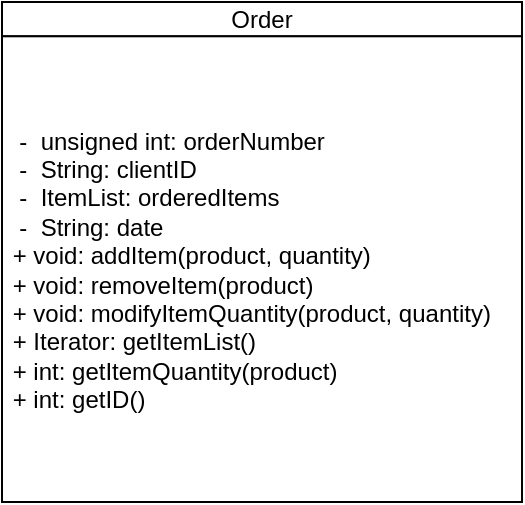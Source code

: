 <mxfile version="12.7.4" type="github">
  <diagram id="CLRaHryyYa0xOvTVhCor" name="Page-1">
    <mxGraphModel dx="706" dy="446" grid="1" gridSize="10" guides="1" tooltips="1" connect="1" arrows="1" fold="1" page="1" pageScale="1" pageWidth="850" pageHeight="1100" math="0" shadow="0">
      <root>
        <mxCell id="0" />
        <mxCell id="1" parent="0" />
        <mxCell id="xvll8Nh_N9pdd9aSw5_w-8" value="-" style="group" parent="1" vertex="1" connectable="0">
          <mxGeometry x="240" y="60" width="260" height="250" as="geometry" />
        </mxCell>
        <mxCell id="xvll8Nh_N9pdd9aSw5_w-6" value="Order" style="text;html=1;align=center;verticalAlign=middle;whiteSpace=wrap;rounded=0;strokeColor=#000000;fillColor=#ffffff;" parent="xvll8Nh_N9pdd9aSw5_w-8" vertex="1">
          <mxGeometry width="260" height="17.16" as="geometry" />
        </mxCell>
        <mxCell id="xvll8Nh_N9pdd9aSw5_w-7" value="&amp;nbsp; -&amp;nbsp; unsigned int: orderNumber&lt;br&gt;&amp;nbsp; -&amp;nbsp; String: clientID&lt;br&gt;&amp;nbsp; -&amp;nbsp; ItemList: orderedItems&lt;br&gt;&amp;nbsp; -&amp;nbsp; String: date&lt;br&gt;&amp;nbsp;+ void: addItem(product, quantity)&lt;br&gt;&amp;nbsp;+ void: removeItem(product)&lt;br&gt;&amp;nbsp;+ void: modifyItemQuantity(product, quantity)&lt;br&gt;&amp;nbsp;+ Iterator: getItemList()&lt;br&gt;&amp;nbsp;+ int: getItemQuantity(product)&lt;br&gt;&amp;nbsp;+ int: getID()" style="text;html=1;align=left;verticalAlign=middle;whiteSpace=wrap;rounded=0;strokeColor=#000000;fillColor=#ffffff;" parent="xvll8Nh_N9pdd9aSw5_w-8" vertex="1">
          <mxGeometry y="17.15" width="260" height="232.85" as="geometry" />
        </mxCell>
      </root>
    </mxGraphModel>
  </diagram>
</mxfile>
